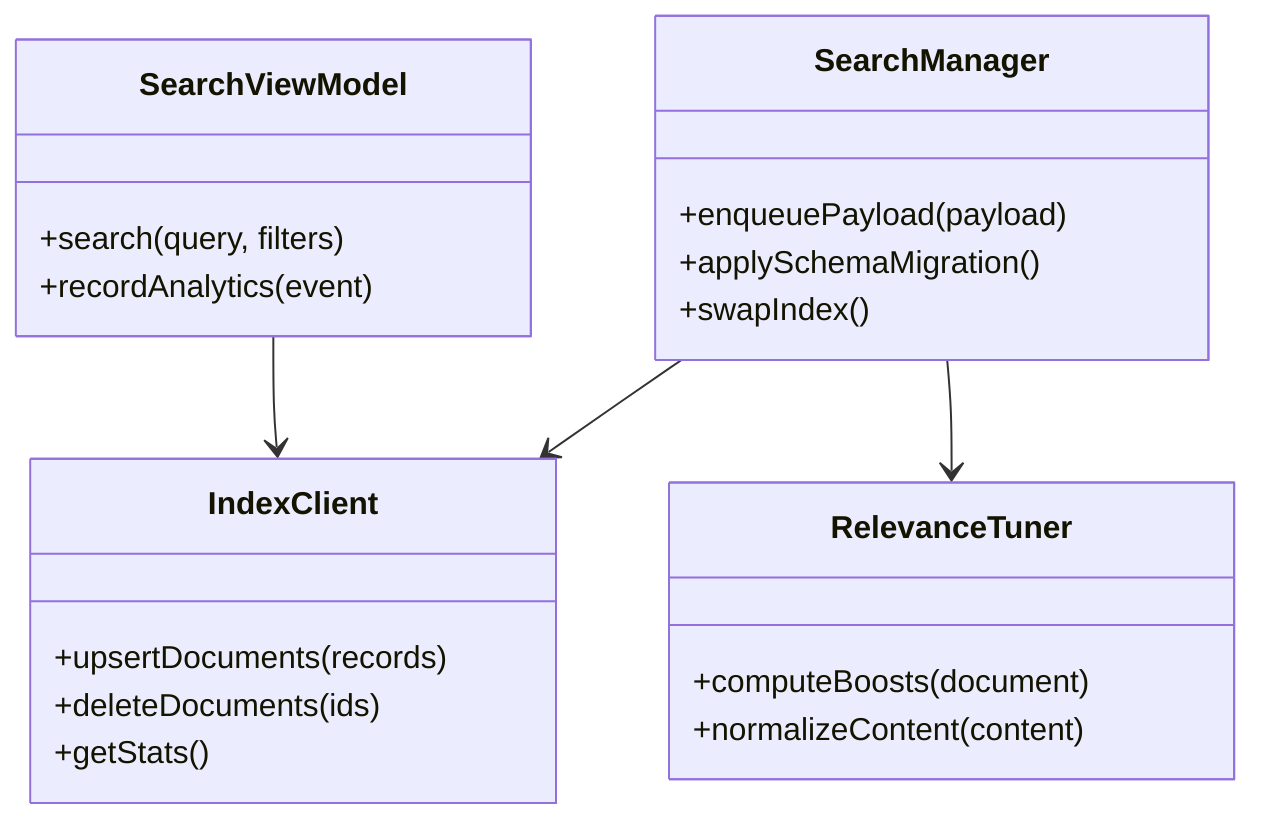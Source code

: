 classDiagram
    class SearchManager {
        +enqueuePayload(payload)
        +applySchemaMigration()
        +swapIndex()
    }
    class IndexClient {
        +upsertDocuments(records)
        +deleteDocuments(ids)
        +getStats()
    }
    class SearchViewModel {
        +search(query, filters)
        +recordAnalytics(event)
    }
    class RelevanceTuner {
        +computeBoosts(document)
        +normalizeContent(content)
    }
    SearchManager --> IndexClient
    SearchManager --> RelevanceTuner
    SearchViewModel --> IndexClient